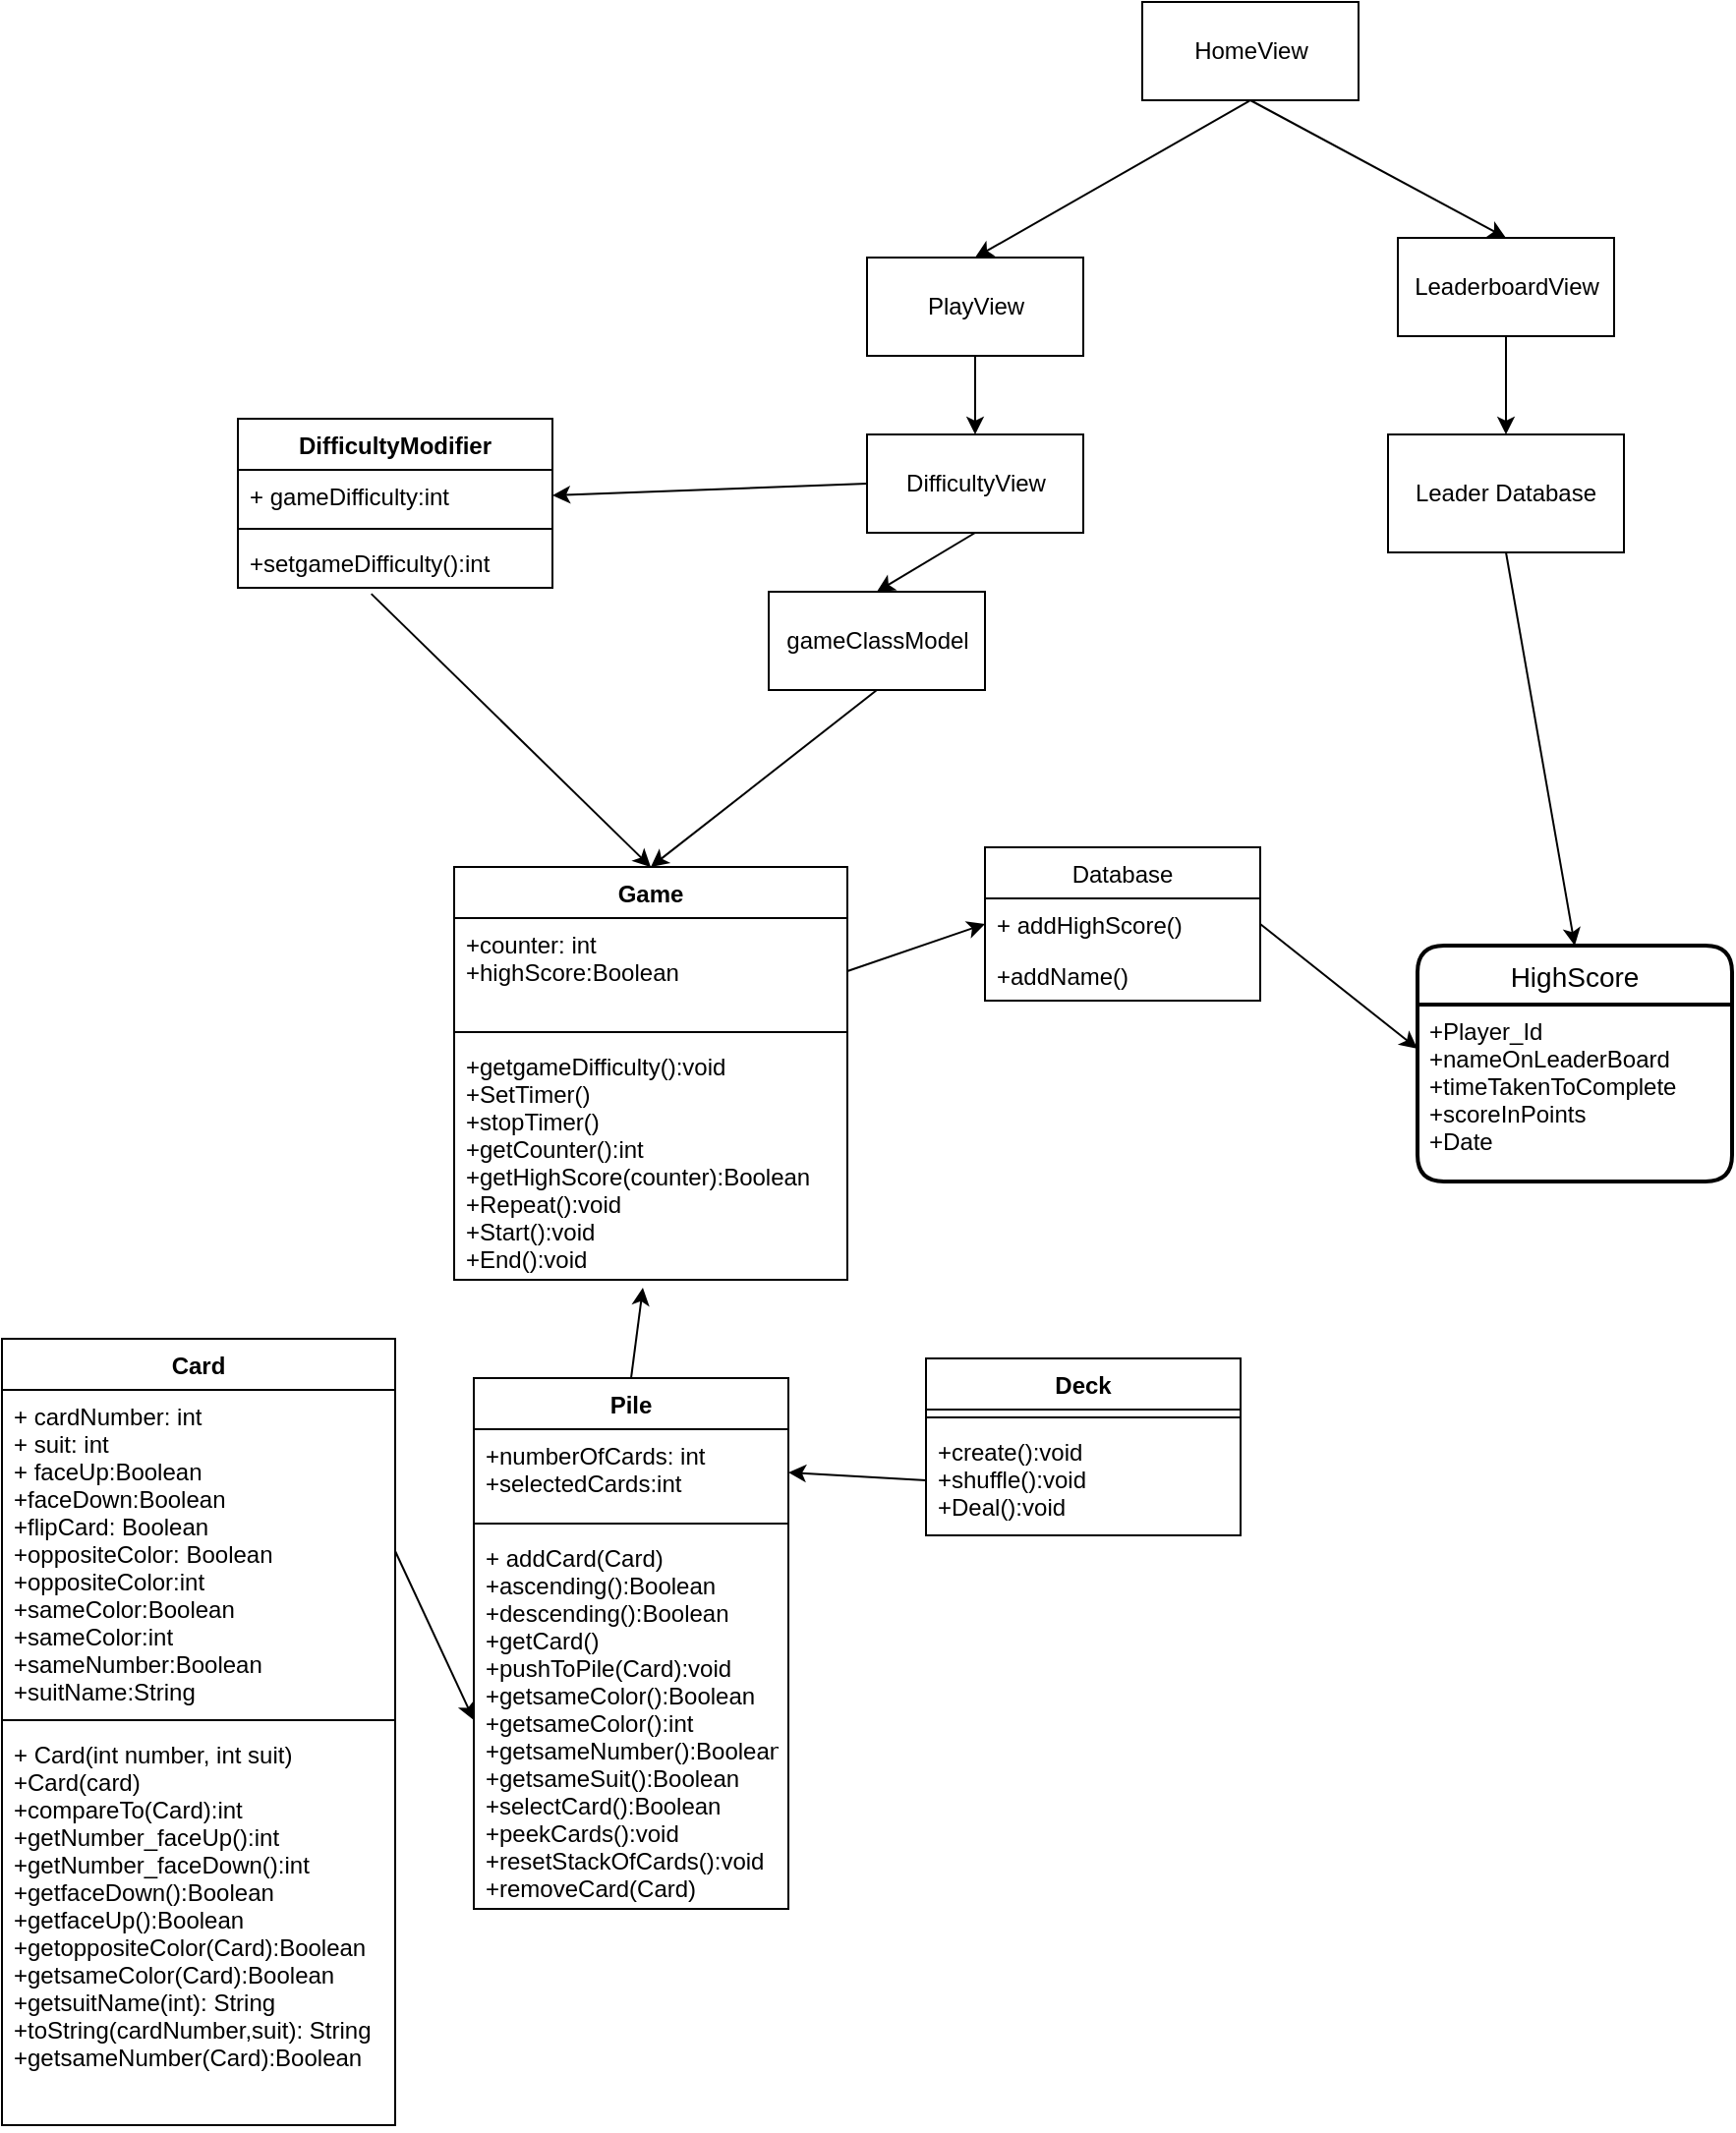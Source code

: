 <mxfile version="13.7.9" type="device"><diagram id="qHLrD52thsAd2I_GOi2f" name="Page-1"><mxGraphModel dx="1326" dy="966" grid="1" gridSize="10" guides="1" tooltips="1" connect="1" arrows="1" fold="1" page="1" pageScale="1" pageWidth="1600" pageHeight="900" math="0" shadow="0"><root><mxCell id="0"/><mxCell id="1" parent="0"/><mxCell id="CFlfYuKL1mC1rKQbTynZ-1" value="HomeView" style="html=1;" parent="1" vertex="1"><mxGeometry x="640" y="50" width="110" height="50" as="geometry"/></mxCell><mxCell id="CFlfYuKL1mC1rKQbTynZ-3" value="LeaderboardView" style="html=1;" parent="1" vertex="1"><mxGeometry x="770" y="170" width="110" height="50" as="geometry"/></mxCell><mxCell id="CFlfYuKL1mC1rKQbTynZ-4" value="PlayView" style="html=1;" parent="1" vertex="1"><mxGeometry x="500" y="180" width="110" height="50" as="geometry"/></mxCell><mxCell id="CFlfYuKL1mC1rKQbTynZ-6" value="Leader Database" style="rounded=0;whiteSpace=wrap;html=1;" parent="1" vertex="1"><mxGeometry x="765" y="270" width="120" height="60" as="geometry"/></mxCell><mxCell id="CFlfYuKL1mC1rKQbTynZ-7" value="" style="endArrow=classic;html=1;entryX=0.5;entryY=0;entryDx=0;entryDy=0;exitX=0.5;exitY=1;exitDx=0;exitDy=0;" parent="1" source="CFlfYuKL1mC1rKQbTynZ-3" target="CFlfYuKL1mC1rKQbTynZ-6" edge="1"><mxGeometry width="50" height="50" relative="1" as="geometry"><mxPoint x="680" y="390" as="sourcePoint"/><mxPoint x="730" y="340" as="targetPoint"/></mxGeometry></mxCell><mxCell id="CFlfYuKL1mC1rKQbTynZ-10" value="" style="endArrow=classic;html=1;exitX=0.5;exitY=1;exitDx=0;exitDy=0;entryX=0.5;entryY=0;entryDx=0;entryDy=0;" parent="1" source="CFlfYuKL1mC1rKQbTynZ-1" target="CFlfYuKL1mC1rKQbTynZ-4" edge="1"><mxGeometry width="50" height="50" relative="1" as="geometry"><mxPoint x="830" y="390" as="sourcePoint"/><mxPoint x="880" y="340" as="targetPoint"/></mxGeometry></mxCell><mxCell id="CFlfYuKL1mC1rKQbTynZ-11" value="gameClassModel" style="html=1;" parent="1" vertex="1"><mxGeometry x="450" y="350" width="110" height="50" as="geometry"/></mxCell><mxCell id="CFlfYuKL1mC1rKQbTynZ-14" value="DifficultyView" style="html=1;" parent="1" vertex="1"><mxGeometry x="500" y="270" width="110" height="50" as="geometry"/></mxCell><mxCell id="CFlfYuKL1mC1rKQbTynZ-25" value="" style="endArrow=classic;html=1;exitX=1;exitY=0.5;exitDx=0;exitDy=0;entryX=0;entryY=0.5;entryDx=0;entryDy=0;" parent="1" source="CFlfYuKL1mC1rKQbTynZ-28" target="CFlfYuKL1mC1rKQbTynZ-20" edge="1"><mxGeometry width="50" height="50" relative="1" as="geometry"><mxPoint x="290" y="680" as="sourcePoint"/><mxPoint x="340" y="630" as="targetPoint"/></mxGeometry></mxCell><mxCell id="CFlfYuKL1mC1rKQbTynZ-26" value="" style="endArrow=classic;html=1;exitX=0.5;exitY=0;exitDx=0;exitDy=0;entryX=0.48;entryY=1.033;entryDx=0;entryDy=0;entryPerimeter=0;" parent="1" source="CFlfYuKL1mC1rKQbTynZ-17" target="CFlfYuKL1mC1rKQbTynZ-24" edge="1"><mxGeometry width="50" height="50" relative="1" as="geometry"><mxPoint x="290" y="680" as="sourcePoint"/><mxPoint x="340" y="630" as="targetPoint"/></mxGeometry></mxCell><mxCell id="CFlfYuKL1mC1rKQbTynZ-34" value="" style="endArrow=classic;html=1;entryX=1;entryY=0.5;entryDx=0;entryDy=0;exitX=0;exitY=0.5;exitDx=0;exitDy=0;" parent="1" source="CFlfYuKL1mC1rKQbTynZ-33" target="CFlfYuKL1mC1rKQbTynZ-18" edge="1"><mxGeometry width="50" height="50" relative="1" as="geometry"><mxPoint x="290" y="1080" as="sourcePoint"/><mxPoint x="340" y="1030" as="targetPoint"/></mxGeometry></mxCell><mxCell id="CFlfYuKL1mC1rKQbTynZ-38" value="" style="endArrow=classic;html=1;entryX=0;entryY=0.5;entryDx=0;entryDy=0;exitX=1;exitY=0.5;exitDx=0;exitDy=0;" parent="1" source="CFlfYuKL1mC1rKQbTynZ-22" target="CFlfYuKL1mC1rKQbTynZ-36" edge="1"><mxGeometry width="50" height="50" relative="1" as="geometry"><mxPoint x="290" y="780" as="sourcePoint"/><mxPoint x="340" y="730" as="targetPoint"/></mxGeometry></mxCell><mxCell id="CFlfYuKL1mC1rKQbTynZ-41" value="" style="endArrow=classic;html=1;entryX=0.5;entryY=0;entryDx=0;entryDy=0;exitX=0.5;exitY=1;exitDx=0;exitDy=0;" parent="1" source="CFlfYuKL1mC1rKQbTynZ-11" target="CFlfYuKL1mC1rKQbTynZ-21" edge="1"><mxGeometry width="50" height="50" relative="1" as="geometry"><mxPoint x="460" y="720" as="sourcePoint"/><mxPoint x="510" y="670" as="targetPoint"/></mxGeometry></mxCell><mxCell id="CFlfYuKL1mC1rKQbTynZ-35" value="Database" style="swimlane;fontStyle=0;childLayout=stackLayout;horizontal=1;startSize=26;fillColor=none;horizontalStack=0;resizeParent=1;resizeParentMax=0;resizeLast=0;collapsible=1;marginBottom=0;" parent="1" vertex="1"><mxGeometry x="560" y="480" width="140" height="78" as="geometry"/></mxCell><mxCell id="CFlfYuKL1mC1rKQbTynZ-36" value="+ addHighScore()" style="text;strokeColor=none;fillColor=none;align=left;verticalAlign=top;spacingLeft=4;spacingRight=4;overflow=hidden;rotatable=0;points=[[0,0.5],[1,0.5]];portConstraint=eastwest;" parent="CFlfYuKL1mC1rKQbTynZ-35" vertex="1"><mxGeometry y="26" width="140" height="26" as="geometry"/></mxCell><mxCell id="CFlfYuKL1mC1rKQbTynZ-37" value="+addName()" style="text;strokeColor=none;fillColor=none;align=left;verticalAlign=top;spacingLeft=4;spacingRight=4;overflow=hidden;rotatable=0;points=[[0,0.5],[1,0.5]];portConstraint=eastwest;" parent="CFlfYuKL1mC1rKQbTynZ-35" vertex="1"><mxGeometry y="52" width="140" height="26" as="geometry"/></mxCell><mxCell id="CFlfYuKL1mC1rKQbTynZ-21" value="Game" style="swimlane;fontStyle=1;align=center;verticalAlign=top;childLayout=stackLayout;horizontal=1;startSize=26;horizontalStack=0;resizeParent=1;resizeParentMax=0;resizeLast=0;collapsible=1;marginBottom=0;" parent="1" vertex="1"><mxGeometry x="290" y="490" width="200" height="210" as="geometry"/></mxCell><mxCell id="CFlfYuKL1mC1rKQbTynZ-22" value="+counter: int&#10;+highScore:Boolean" style="text;strokeColor=none;fillColor=none;align=left;verticalAlign=top;spacingLeft=4;spacingRight=4;overflow=hidden;rotatable=0;points=[[0,0.5],[1,0.5]];portConstraint=eastwest;" parent="CFlfYuKL1mC1rKQbTynZ-21" vertex="1"><mxGeometry y="26" width="200" height="54" as="geometry"/></mxCell><mxCell id="CFlfYuKL1mC1rKQbTynZ-23" value="" style="line;strokeWidth=1;fillColor=none;align=left;verticalAlign=middle;spacingTop=-1;spacingLeft=3;spacingRight=3;rotatable=0;labelPosition=right;points=[];portConstraint=eastwest;" parent="CFlfYuKL1mC1rKQbTynZ-21" vertex="1"><mxGeometry y="80" width="200" height="8" as="geometry"/></mxCell><mxCell id="CFlfYuKL1mC1rKQbTynZ-24" value="+getgameDifficulty():void&#10;+SetTimer()&#10;+stopTimer()&#10;+getCounter():int&#10;+getHighScore(counter):Boolean&#10;+Repeat():void&#10;+Start():void&#10;+End():void" style="text;strokeColor=none;fillColor=none;align=left;verticalAlign=top;spacingLeft=4;spacingRight=4;overflow=hidden;rotatable=0;points=[[0,0.5],[1,0.5]];portConstraint=eastwest;" parent="CFlfYuKL1mC1rKQbTynZ-21" vertex="1"><mxGeometry y="88" width="200" height="122" as="geometry"/></mxCell><mxCell id="CFlfYuKL1mC1rKQbTynZ-50" value="" style="endArrow=classic;html=1;exitX=0.5;exitY=1;exitDx=0;exitDy=0;entryX=0.5;entryY=0;entryDx=0;entryDy=0;" parent="1" source="CFlfYuKL1mC1rKQbTynZ-14" target="CFlfYuKL1mC1rKQbTynZ-11" edge="1"><mxGeometry width="50" height="50" relative="1" as="geometry"><mxPoint x="460" y="720" as="sourcePoint"/><mxPoint x="510" y="670" as="targetPoint"/></mxGeometry></mxCell><mxCell id="CFlfYuKL1mC1rKQbTynZ-51" value="" style="endArrow=classic;html=1;exitX=0.5;exitY=1;exitDx=0;exitDy=0;entryX=0.5;entryY=0;entryDx=0;entryDy=0;" parent="1" source="CFlfYuKL1mC1rKQbTynZ-4" target="CFlfYuKL1mC1rKQbTynZ-14" edge="1"><mxGeometry width="50" height="50" relative="1" as="geometry"><mxPoint x="460" y="720" as="sourcePoint"/><mxPoint x="510" y="670" as="targetPoint"/></mxGeometry></mxCell><mxCell id="CFlfYuKL1mC1rKQbTynZ-52" value="" style="endArrow=classic;html=1;entryX=0.5;entryY=0;entryDx=0;entryDy=0;exitX=0.5;exitY=1;exitDx=0;exitDy=0;" parent="1" source="CFlfYuKL1mC1rKQbTynZ-1" target="CFlfYuKL1mC1rKQbTynZ-3" edge="1"><mxGeometry width="50" height="50" relative="1" as="geometry"><mxPoint x="840" y="190" as="sourcePoint"/><mxPoint x="560" y="670" as="targetPoint"/></mxGeometry></mxCell><mxCell id="CFlfYuKL1mC1rKQbTynZ-53" value="DifficultyModifier" style="swimlane;fontStyle=1;align=center;verticalAlign=top;childLayout=stackLayout;horizontal=1;startSize=26;horizontalStack=0;resizeParent=1;resizeParentMax=0;resizeLast=0;collapsible=1;marginBottom=0;" parent="1" vertex="1"><mxGeometry x="180" y="262" width="160" height="86" as="geometry"/></mxCell><mxCell id="CFlfYuKL1mC1rKQbTynZ-54" value="+ gameDifficulty:int" style="text;strokeColor=none;fillColor=none;align=left;verticalAlign=top;spacingLeft=4;spacingRight=4;overflow=hidden;rotatable=0;points=[[0,0.5],[1,0.5]];portConstraint=eastwest;" parent="CFlfYuKL1mC1rKQbTynZ-53" vertex="1"><mxGeometry y="26" width="160" height="26" as="geometry"/></mxCell><mxCell id="CFlfYuKL1mC1rKQbTynZ-55" value="" style="line;strokeWidth=1;fillColor=none;align=left;verticalAlign=middle;spacingTop=-1;spacingLeft=3;spacingRight=3;rotatable=0;labelPosition=right;points=[];portConstraint=eastwest;" parent="CFlfYuKL1mC1rKQbTynZ-53" vertex="1"><mxGeometry y="52" width="160" height="8" as="geometry"/></mxCell><mxCell id="CFlfYuKL1mC1rKQbTynZ-56" value="+setgameDifficulty():int" style="text;strokeColor=none;fillColor=none;align=left;verticalAlign=top;spacingLeft=4;spacingRight=4;overflow=hidden;rotatable=0;points=[[0,0.5],[1,0.5]];portConstraint=eastwest;" parent="CFlfYuKL1mC1rKQbTynZ-53" vertex="1"><mxGeometry y="60" width="160" height="26" as="geometry"/></mxCell><mxCell id="CFlfYuKL1mC1rKQbTynZ-57" value="" style="endArrow=classic;html=1;entryX=1;entryY=0.5;entryDx=0;entryDy=0;exitX=0;exitY=0.5;exitDx=0;exitDy=0;" parent="1" source="CFlfYuKL1mC1rKQbTynZ-14" target="CFlfYuKL1mC1rKQbTynZ-54" edge="1"><mxGeometry width="50" height="50" relative="1" as="geometry"><mxPoint x="510" y="720" as="sourcePoint"/><mxPoint x="560" y="670" as="targetPoint"/></mxGeometry></mxCell><mxCell id="CFlfYuKL1mC1rKQbTynZ-17" value="Pile" style="swimlane;fontStyle=1;align=center;verticalAlign=top;childLayout=stackLayout;horizontal=1;startSize=26;horizontalStack=0;resizeParent=1;resizeParentMax=0;resizeLast=0;collapsible=1;marginBottom=0;" parent="1" vertex="1"><mxGeometry x="300" y="750" width="160" height="270" as="geometry"/></mxCell><mxCell id="CFlfYuKL1mC1rKQbTynZ-18" value="+numberOfCards: int&#10;+selectedCards:int&#10;" style="text;strokeColor=none;fillColor=none;align=left;verticalAlign=top;spacingLeft=4;spacingRight=4;overflow=hidden;rotatable=0;points=[[0,0.5],[1,0.5]];portConstraint=eastwest;" parent="CFlfYuKL1mC1rKQbTynZ-17" vertex="1"><mxGeometry y="26" width="160" height="44" as="geometry"/></mxCell><mxCell id="CFlfYuKL1mC1rKQbTynZ-19" value="" style="line;strokeWidth=1;fillColor=none;align=left;verticalAlign=middle;spacingTop=-1;spacingLeft=3;spacingRight=3;rotatable=0;labelPosition=right;points=[];portConstraint=eastwest;" parent="CFlfYuKL1mC1rKQbTynZ-17" vertex="1"><mxGeometry y="70" width="160" height="8" as="geometry"/></mxCell><mxCell id="CFlfYuKL1mC1rKQbTynZ-20" value="+ addCard(Card)&#10;+ascending():Boolean&#10;+descending():Boolean&#10;+getCard()&#10;+pushToPile(Card):void&#10;+getsameColor():Boolean&#10;+getsameColor():int&#10;+getsameNumber():Boolean&#10;+getsameSuit():Boolean&#10;+selectCard():Boolean&#10;+peekCards():void&#10;+resetStackOfCards():void&#10;+removeCard(Card)&#10;&#10;" style="text;strokeColor=none;fillColor=none;align=left;verticalAlign=top;spacingLeft=4;spacingRight=4;overflow=hidden;rotatable=0;points=[[0,0.5],[1,0.5]];portConstraint=eastwest;" parent="CFlfYuKL1mC1rKQbTynZ-17" vertex="1"><mxGeometry y="78" width="160" height="192" as="geometry"/></mxCell><mxCell id="CFlfYuKL1mC1rKQbTynZ-31" value="Deck" style="swimlane;fontStyle=1;align=center;verticalAlign=top;childLayout=stackLayout;horizontal=1;startSize=26;horizontalStack=0;resizeParent=1;resizeParentMax=0;resizeLast=0;collapsible=1;marginBottom=0;" parent="1" vertex="1"><mxGeometry x="530" y="740" width="160" height="90" as="geometry"/></mxCell><mxCell id="CFlfYuKL1mC1rKQbTynZ-32" value="" style="line;strokeWidth=1;fillColor=none;align=left;verticalAlign=middle;spacingTop=-1;spacingLeft=3;spacingRight=3;rotatable=0;labelPosition=right;points=[];portConstraint=eastwest;" parent="CFlfYuKL1mC1rKQbTynZ-31" vertex="1"><mxGeometry y="26" width="160" height="8" as="geometry"/></mxCell><mxCell id="CFlfYuKL1mC1rKQbTynZ-33" value="+create():void&#10;+shuffle():void&#10;+Deal():void&#10;&#10;" style="text;strokeColor=none;fillColor=none;align=left;verticalAlign=top;spacingLeft=4;spacingRight=4;overflow=hidden;rotatable=0;points=[[0,0.5],[1,0.5]];portConstraint=eastwest;" parent="CFlfYuKL1mC1rKQbTynZ-31" vertex="1"><mxGeometry y="34" width="160" height="56" as="geometry"/></mxCell><mxCell id="CFlfYuKL1mC1rKQbTynZ-27" value="Card" style="swimlane;fontStyle=1;align=center;verticalAlign=top;childLayout=stackLayout;horizontal=1;startSize=26;horizontalStack=0;resizeParent=1;resizeParentMax=0;resizeLast=0;collapsible=1;marginBottom=0;" parent="1" vertex="1"><mxGeometry x="60" y="730" width="200" height="400" as="geometry"/></mxCell><mxCell id="CFlfYuKL1mC1rKQbTynZ-28" value="+ cardNumber: int&#10;+ suit: int&#10;+ faceUp:Boolean&#10;+faceDown:Boolean&#10;+flipCard: Boolean&#10;+oppositeColor: Boolean&#10;+oppositeColor:int&#10;+sameColor:Boolean&#10;+sameColor:int&#10;+sameNumber:Boolean&#10;+suitName:String&#10;" style="text;strokeColor=none;fillColor=none;align=left;verticalAlign=top;spacingLeft=4;spacingRight=4;overflow=hidden;rotatable=0;points=[[0,0.5],[1,0.5]];portConstraint=eastwest;" parent="CFlfYuKL1mC1rKQbTynZ-27" vertex="1"><mxGeometry y="26" width="200" height="164" as="geometry"/></mxCell><mxCell id="CFlfYuKL1mC1rKQbTynZ-29" value="" style="line;strokeWidth=1;fillColor=none;align=left;verticalAlign=middle;spacingTop=-1;spacingLeft=3;spacingRight=3;rotatable=0;labelPosition=right;points=[];portConstraint=eastwest;" parent="CFlfYuKL1mC1rKQbTynZ-27" vertex="1"><mxGeometry y="190" width="200" height="8" as="geometry"/></mxCell><mxCell id="CFlfYuKL1mC1rKQbTynZ-30" value="+ Card(int number, int suit)&#10;+Card(card)&#10;+compareTo(Card):int&#10;+getNumber_faceUp():int&#10;+getNumber_faceDown():int&#10;+getfaceDown():Boolean&#10;+getfaceUp():Boolean&#10;+getoppositeColor(Card):Boolean&#10;+getsameColor(Card):Boolean&#10;+getsuitName(int): String&#10;+toString(cardNumber,suit): String&#10;+getsameNumber(Card):Boolean" style="text;strokeColor=none;fillColor=none;align=left;verticalAlign=top;spacingLeft=4;spacingRight=4;overflow=hidden;rotatable=0;points=[[0,0.5],[1,0.5]];portConstraint=eastwest;" parent="CFlfYuKL1mC1rKQbTynZ-27" vertex="1"><mxGeometry y="198" width="200" height="202" as="geometry"/></mxCell><mxCell id="CFlfYuKL1mC1rKQbTynZ-58" value="" style="endArrow=classic;html=1;exitX=0.424;exitY=1.118;exitDx=0;exitDy=0;exitPerimeter=0;entryX=0.5;entryY=0;entryDx=0;entryDy=0;" parent="1" source="CFlfYuKL1mC1rKQbTynZ-56" target="CFlfYuKL1mC1rKQbTynZ-21" edge="1"><mxGeometry width="50" height="50" relative="1" as="geometry"><mxPoint x="500" y="590" as="sourcePoint"/><mxPoint x="550" y="540" as="targetPoint"/></mxGeometry></mxCell><mxCell id="CFlfYuKL1mC1rKQbTynZ-67" value="" style="endArrow=classic;html=1;exitX=0.5;exitY=1;exitDx=0;exitDy=0;entryX=0.5;entryY=0;entryDx=0;entryDy=0;" parent="1" source="CFlfYuKL1mC1rKQbTynZ-6" target="CFlfYuKL1mC1rKQbTynZ-68" edge="1"><mxGeometry width="50" height="50" relative="1" as="geometry"><mxPoint x="500" y="580" as="sourcePoint"/><mxPoint x="820" y="380" as="targetPoint"/></mxGeometry></mxCell><mxCell id="CFlfYuKL1mC1rKQbTynZ-68" value="HighScore" style="swimlane;childLayout=stackLayout;horizontal=1;startSize=30;horizontalStack=0;rounded=1;fontSize=14;fontStyle=0;strokeWidth=2;resizeParent=0;resizeLast=1;shadow=0;dashed=0;align=center;" parent="1" vertex="1"><mxGeometry x="780" y="530" width="160" height="120" as="geometry"/></mxCell><mxCell id="CFlfYuKL1mC1rKQbTynZ-69" value="+Player_Id&#10;+nameOnLeaderBoard&#10;+timeTakenToComplete&#10;+scoreInPoints&#10;+Date" style="align=left;strokeColor=none;fillColor=none;spacingLeft=4;fontSize=12;verticalAlign=top;resizable=0;rotatable=0;part=1;" parent="CFlfYuKL1mC1rKQbTynZ-68" vertex="1"><mxGeometry y="30" width="160" height="90" as="geometry"/></mxCell><mxCell id="CFlfYuKL1mC1rKQbTynZ-70" value="" style="endArrow=classic;html=1;exitX=1;exitY=0.5;exitDx=0;exitDy=0;entryX=0;entryY=0.25;entryDx=0;entryDy=0;" parent="1" source="CFlfYuKL1mC1rKQbTynZ-36" target="CFlfYuKL1mC1rKQbTynZ-69" edge="1"><mxGeometry width="50" height="50" relative="1" as="geometry"><mxPoint x="835" y="340" as="sourcePoint"/><mxPoint x="870" y="540" as="targetPoint"/></mxGeometry></mxCell></root></mxGraphModel></diagram></mxfile>
